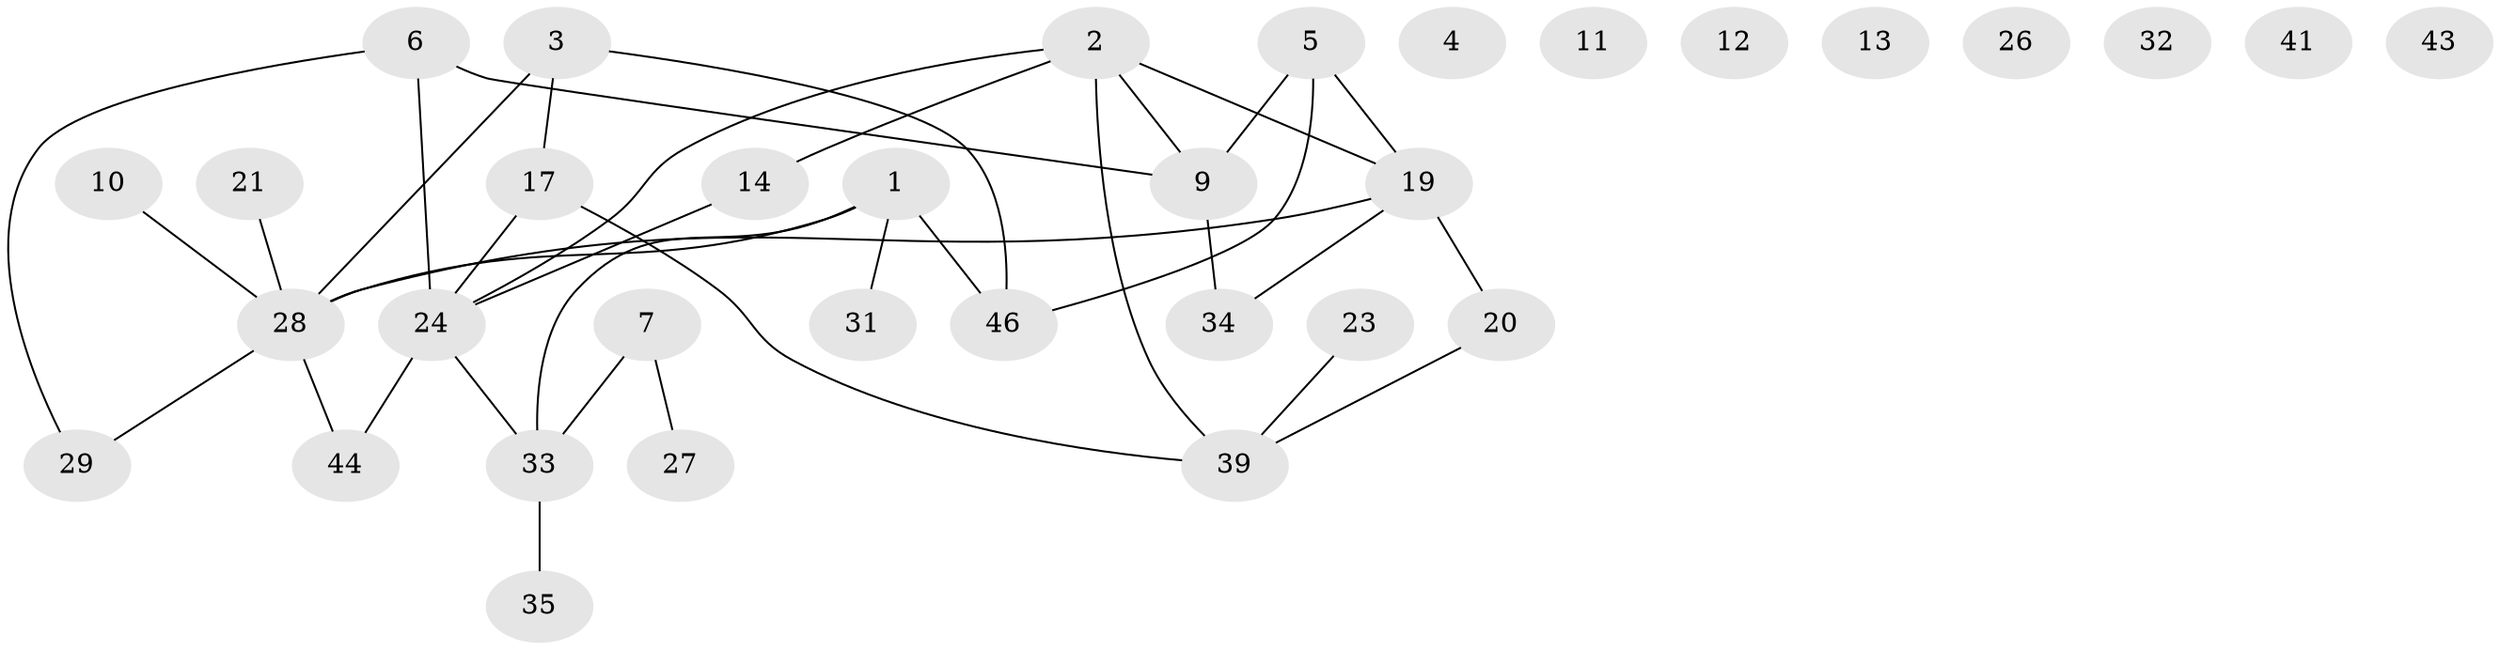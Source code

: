 // original degree distribution, {3: 0.3, 2: 0.24, 0: 0.16, 1: 0.16, 4: 0.08, 5: 0.06}
// Generated by graph-tools (version 1.1) at 2025/41/03/06/25 10:41:24]
// undirected, 33 vertices, 36 edges
graph export_dot {
graph [start="1"]
  node [color=gray90,style=filled];
  1 [super="+16"];
  2 [super="+15"];
  3 [super="+22"];
  4;
  5 [super="+8"];
  6;
  7;
  9 [super="+42"];
  10;
  11;
  12;
  13;
  14 [super="+18"];
  17 [super="+45"];
  19 [super="+47"];
  20 [super="+49"];
  21;
  23 [super="+30"];
  24 [super="+25"];
  26;
  27 [super="+40"];
  28 [super="+38"];
  29 [super="+36"];
  31;
  32;
  33 [super="+37"];
  34;
  35;
  39 [super="+48"];
  41;
  43;
  44;
  46 [super="+50"];
  1 -- 31;
  1 -- 33 [weight=2];
  1 -- 28;
  1 -- 46;
  2 -- 9;
  2 -- 19;
  2 -- 24;
  2 -- 14;
  2 -- 39;
  3 -- 17;
  3 -- 28;
  3 -- 46;
  5 -- 46;
  5 -- 19;
  5 -- 9;
  6 -- 24;
  6 -- 29;
  6 -- 9;
  7 -- 27;
  7 -- 33;
  9 -- 34;
  10 -- 28;
  14 -- 24;
  17 -- 24;
  17 -- 39;
  19 -- 20;
  19 -- 34;
  19 -- 28;
  20 -- 39;
  21 -- 28;
  23 -- 39;
  24 -- 44;
  24 -- 33;
  28 -- 29;
  28 -- 44;
  33 -- 35;
}
